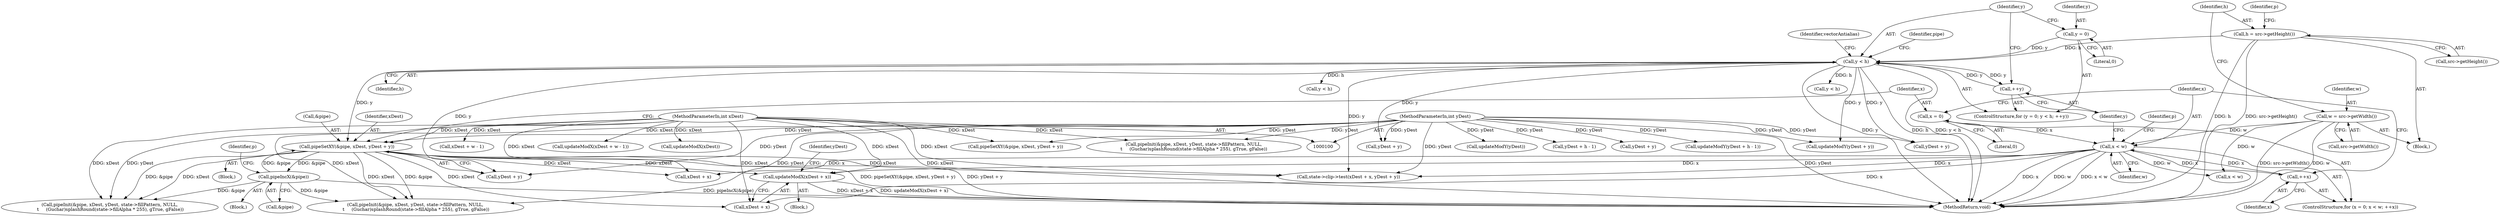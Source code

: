 digraph "0_poppler_a9b8ab4657dec65b8b86c225d12c533ad7e984e2_0@API" {
"1000181" [label="(Call,updateModX(xDest + x))"];
"1000144" [label="(Call,pipeSetXY(&pipe, xDest, yDest + y))"];
"1000191" [label="(Call,pipeIncX(&pipe))"];
"1000102" [label="(MethodParameterIn,int xDest)"];
"1000103" [label="(MethodParameterIn,int yDest)"];
"1000138" [label="(Call,y < h)"];
"1000141" [label="(Call,++y)"];
"1000135" [label="(Call,y = 0)"];
"1000115" [label="(Call,h = src->getHeight())"];
"1000155" [label="(Call,x < w)"];
"1000158" [label="(Call,++x)"];
"1000152" [label="(Call,x = 0)"];
"1000112" [label="(Call,w = src->getWidth())"];
"1000275" [label="(Call,xDest + w - 1)"];
"1000145" [label="(Call,&pipe)"];
"1000169" [label="(Call,yDest + y)"];
"1000117" [label="(Call,src->getHeight())"];
"1000103" [label="(MethodParameterIn,int yDest)"];
"1000137" [label="(Literal,0)"];
"1000141" [label="(Call,++y)"];
"1000151" [label="(ControlStructure,for (x = 0; x < w; ++x))"];
"1000237" [label="(Call,x < w)"];
"1000159" [label="(Identifier,x)"];
"1000203" [label="(Call,pipeInit(&pipe, xDest, yDest, state->fillPattern, NULL,\n \t     (Guchar)splashRound(state->fillAlpha * 255), gTrue, gFalse))"];
"1000102" [label="(MethodParameterIn,int xDest)"];
"1000172" [label="(Block,)"];
"1000143" [label="(Block,)"];
"1000155" [label="(Call,x < w)"];
"1000283" [label="(Call,yDest + h - 1)"];
"1000153" [label="(Identifier,x)"];
"1000191" [label="(Call,pipeIncX(&pipe))"];
"1000152" [label="(Call,x = 0)"];
"1000198" [label="(Identifier,vectorAntialias)"];
"1000156" [label="(Identifier,x)"];
"1000340" [label="(MethodReturn,void)"];
"1000272" [label="(Call,updateModX(xDest))"];
"1000274" [label="(Call,updateModX(xDest + w - 1))"];
"1000324" [label="(Call,pipeSetXY(&pipe, xDest, yDest + y))"];
"1000190" [label="(Block,)"];
"1000140" [label="(Identifier,h)"];
"1000115" [label="(Call,h = src->getHeight())"];
"1000318" [label="(Call,y < h)"];
"1000195" [label="(Identifier,p)"];
"1000136" [label="(Identifier,y)"];
"1000181" [label="(Call,updateModX(xDest + x))"];
"1000165" [label="(Call,state->clip->test(xDest + x, yDest + y))"];
"1000166" [label="(Call,xDest + x)"];
"1000134" [label="(ControlStructure,for (y = 0; y < h; ++y))"];
"1000187" [label="(Identifier,yDest)"];
"1000135" [label="(Call,y = 0)"];
"1000158" [label="(Call,++x)"];
"1000114" [label="(Call,src->getWidth())"];
"1000250" [label="(Call,pipeInit(&pipe, xDest, yDest, state->fillPattern, NULL,\n\t     (Guchar)splashRound(state->fillAlpha * 255), gTrue, gFalse))"];
"1000154" [label="(Literal,0)"];
"1000185" [label="(Call,updateModY(yDest + y))"];
"1000113" [label="(Identifier,w)"];
"1000157" [label="(Identifier,w)"];
"1000192" [label="(Call,&pipe)"];
"1000105" [label="(Block,)"];
"1000328" [label="(Call,yDest + y)"];
"1000139" [label="(Identifier,y)"];
"1000282" [label="(Call,updateModY(yDest + h - 1))"];
"1000147" [label="(Identifier,xDest)"];
"1000290" [label="(Call,pipeInit(&pipe, xDest, yDest, state->fillPattern, NULL,\n \t     (Guchar)splashRound(state->fillAlpha * 255), gTrue, gFalse))"];
"1000144" [label="(Call,pipeSetXY(&pipe, xDest, yDest + y))"];
"1000186" [label="(Call,yDest + y)"];
"1000164" [label="(Identifier,p)"];
"1000119" [label="(Identifier,p)"];
"1000112" [label="(Call,w = src->getWidth())"];
"1000146" [label="(Identifier,pipe)"];
"1000142" [label="(Identifier,y)"];
"1000116" [label="(Identifier,h)"];
"1000148" [label="(Call,yDest + y)"];
"1000182" [label="(Call,xDest + x)"];
"1000227" [label="(Call,y < h)"];
"1000280" [label="(Call,updateModY(yDest))"];
"1000138" [label="(Call,y < h)"];
"1000181" -> "1000172"  [label="AST: "];
"1000181" -> "1000182"  [label="CFG: "];
"1000182" -> "1000181"  [label="AST: "];
"1000187" -> "1000181"  [label="CFG: "];
"1000181" -> "1000340"  [label="DDG: xDest + x"];
"1000181" -> "1000340"  [label="DDG: updateModX(xDest + x)"];
"1000144" -> "1000181"  [label="DDG: xDest"];
"1000102" -> "1000181"  [label="DDG: xDest"];
"1000155" -> "1000181"  [label="DDG: x"];
"1000144" -> "1000143"  [label="AST: "];
"1000144" -> "1000148"  [label="CFG: "];
"1000145" -> "1000144"  [label="AST: "];
"1000147" -> "1000144"  [label="AST: "];
"1000148" -> "1000144"  [label="AST: "];
"1000153" -> "1000144"  [label="CFG: "];
"1000144" -> "1000340"  [label="DDG: pipeSetXY(&pipe, xDest, yDest + y)"];
"1000144" -> "1000340"  [label="DDG: yDest + y"];
"1000191" -> "1000144"  [label="DDG: &pipe"];
"1000102" -> "1000144"  [label="DDG: xDest"];
"1000103" -> "1000144"  [label="DDG: yDest"];
"1000138" -> "1000144"  [label="DDG: y"];
"1000144" -> "1000165"  [label="DDG: xDest"];
"1000144" -> "1000166"  [label="DDG: xDest"];
"1000144" -> "1000182"  [label="DDG: xDest"];
"1000144" -> "1000191"  [label="DDG: &pipe"];
"1000144" -> "1000203"  [label="DDG: &pipe"];
"1000144" -> "1000203"  [label="DDG: xDest"];
"1000144" -> "1000290"  [label="DDG: &pipe"];
"1000144" -> "1000290"  [label="DDG: xDest"];
"1000191" -> "1000190"  [label="AST: "];
"1000191" -> "1000192"  [label="CFG: "];
"1000192" -> "1000191"  [label="AST: "];
"1000195" -> "1000191"  [label="CFG: "];
"1000191" -> "1000340"  [label="DDG: pipeIncX(&pipe)"];
"1000191" -> "1000203"  [label="DDG: &pipe"];
"1000191" -> "1000290"  [label="DDG: &pipe"];
"1000102" -> "1000100"  [label="AST: "];
"1000102" -> "1000340"  [label="DDG: xDest"];
"1000102" -> "1000165"  [label="DDG: xDest"];
"1000102" -> "1000166"  [label="DDG: xDest"];
"1000102" -> "1000182"  [label="DDG: xDest"];
"1000102" -> "1000203"  [label="DDG: xDest"];
"1000102" -> "1000250"  [label="DDG: xDest"];
"1000102" -> "1000272"  [label="DDG: xDest"];
"1000102" -> "1000274"  [label="DDG: xDest"];
"1000102" -> "1000275"  [label="DDG: xDest"];
"1000102" -> "1000290"  [label="DDG: xDest"];
"1000102" -> "1000324"  [label="DDG: xDest"];
"1000103" -> "1000100"  [label="AST: "];
"1000103" -> "1000340"  [label="DDG: yDest"];
"1000103" -> "1000148"  [label="DDG: yDest"];
"1000103" -> "1000165"  [label="DDG: yDest"];
"1000103" -> "1000169"  [label="DDG: yDest"];
"1000103" -> "1000185"  [label="DDG: yDest"];
"1000103" -> "1000186"  [label="DDG: yDest"];
"1000103" -> "1000203"  [label="DDG: yDest"];
"1000103" -> "1000250"  [label="DDG: yDest"];
"1000103" -> "1000280"  [label="DDG: yDest"];
"1000103" -> "1000282"  [label="DDG: yDest"];
"1000103" -> "1000283"  [label="DDG: yDest"];
"1000103" -> "1000290"  [label="DDG: yDest"];
"1000103" -> "1000324"  [label="DDG: yDest"];
"1000103" -> "1000328"  [label="DDG: yDest"];
"1000138" -> "1000134"  [label="AST: "];
"1000138" -> "1000140"  [label="CFG: "];
"1000139" -> "1000138"  [label="AST: "];
"1000140" -> "1000138"  [label="AST: "];
"1000146" -> "1000138"  [label="CFG: "];
"1000198" -> "1000138"  [label="CFG: "];
"1000138" -> "1000340"  [label="DDG: y"];
"1000138" -> "1000340"  [label="DDG: h"];
"1000138" -> "1000340"  [label="DDG: y < h"];
"1000141" -> "1000138"  [label="DDG: y"];
"1000135" -> "1000138"  [label="DDG: y"];
"1000115" -> "1000138"  [label="DDG: h"];
"1000138" -> "1000141"  [label="DDG: y"];
"1000138" -> "1000148"  [label="DDG: y"];
"1000138" -> "1000165"  [label="DDG: y"];
"1000138" -> "1000169"  [label="DDG: y"];
"1000138" -> "1000185"  [label="DDG: y"];
"1000138" -> "1000186"  [label="DDG: y"];
"1000138" -> "1000227"  [label="DDG: h"];
"1000138" -> "1000318"  [label="DDG: h"];
"1000141" -> "1000134"  [label="AST: "];
"1000141" -> "1000142"  [label="CFG: "];
"1000142" -> "1000141"  [label="AST: "];
"1000139" -> "1000141"  [label="CFG: "];
"1000135" -> "1000134"  [label="AST: "];
"1000135" -> "1000137"  [label="CFG: "];
"1000136" -> "1000135"  [label="AST: "];
"1000137" -> "1000135"  [label="AST: "];
"1000139" -> "1000135"  [label="CFG: "];
"1000115" -> "1000105"  [label="AST: "];
"1000115" -> "1000117"  [label="CFG: "];
"1000116" -> "1000115"  [label="AST: "];
"1000117" -> "1000115"  [label="AST: "];
"1000119" -> "1000115"  [label="CFG: "];
"1000115" -> "1000340"  [label="DDG: src->getHeight()"];
"1000115" -> "1000340"  [label="DDG: h"];
"1000155" -> "1000151"  [label="AST: "];
"1000155" -> "1000157"  [label="CFG: "];
"1000156" -> "1000155"  [label="AST: "];
"1000157" -> "1000155"  [label="AST: "];
"1000164" -> "1000155"  [label="CFG: "];
"1000142" -> "1000155"  [label="CFG: "];
"1000155" -> "1000340"  [label="DDG: w"];
"1000155" -> "1000340"  [label="DDG: x < w"];
"1000155" -> "1000340"  [label="DDG: x"];
"1000158" -> "1000155"  [label="DDG: x"];
"1000152" -> "1000155"  [label="DDG: x"];
"1000112" -> "1000155"  [label="DDG: w"];
"1000155" -> "1000158"  [label="DDG: x"];
"1000155" -> "1000165"  [label="DDG: x"];
"1000155" -> "1000166"  [label="DDG: x"];
"1000155" -> "1000182"  [label="DDG: x"];
"1000155" -> "1000237"  [label="DDG: w"];
"1000158" -> "1000151"  [label="AST: "];
"1000158" -> "1000159"  [label="CFG: "];
"1000159" -> "1000158"  [label="AST: "];
"1000156" -> "1000158"  [label="CFG: "];
"1000152" -> "1000151"  [label="AST: "];
"1000152" -> "1000154"  [label="CFG: "];
"1000153" -> "1000152"  [label="AST: "];
"1000154" -> "1000152"  [label="AST: "];
"1000156" -> "1000152"  [label="CFG: "];
"1000112" -> "1000105"  [label="AST: "];
"1000112" -> "1000114"  [label="CFG: "];
"1000113" -> "1000112"  [label="AST: "];
"1000114" -> "1000112"  [label="AST: "];
"1000116" -> "1000112"  [label="CFG: "];
"1000112" -> "1000340"  [label="DDG: src->getWidth()"];
"1000112" -> "1000340"  [label="DDG: w"];
"1000112" -> "1000237"  [label="DDG: w"];
}
